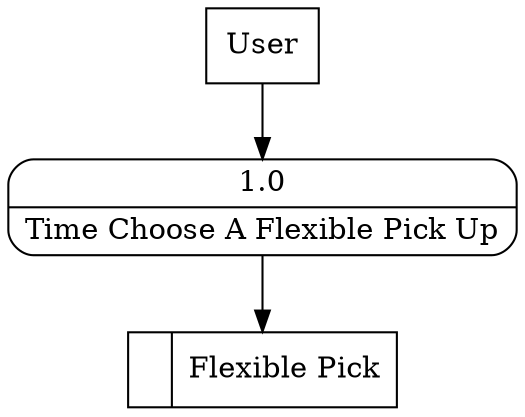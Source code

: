 digraph dfd2{ 
node[shape=record]
200 [label="<f0>  |<f1> Flexible Pick " ];
201 [label="User" shape=box];
202 [label="{<f0> 1.0|<f1> Time Choose A Flexible Pick Up }" shape=Mrecord];
201 -> 202
202 -> 200
}